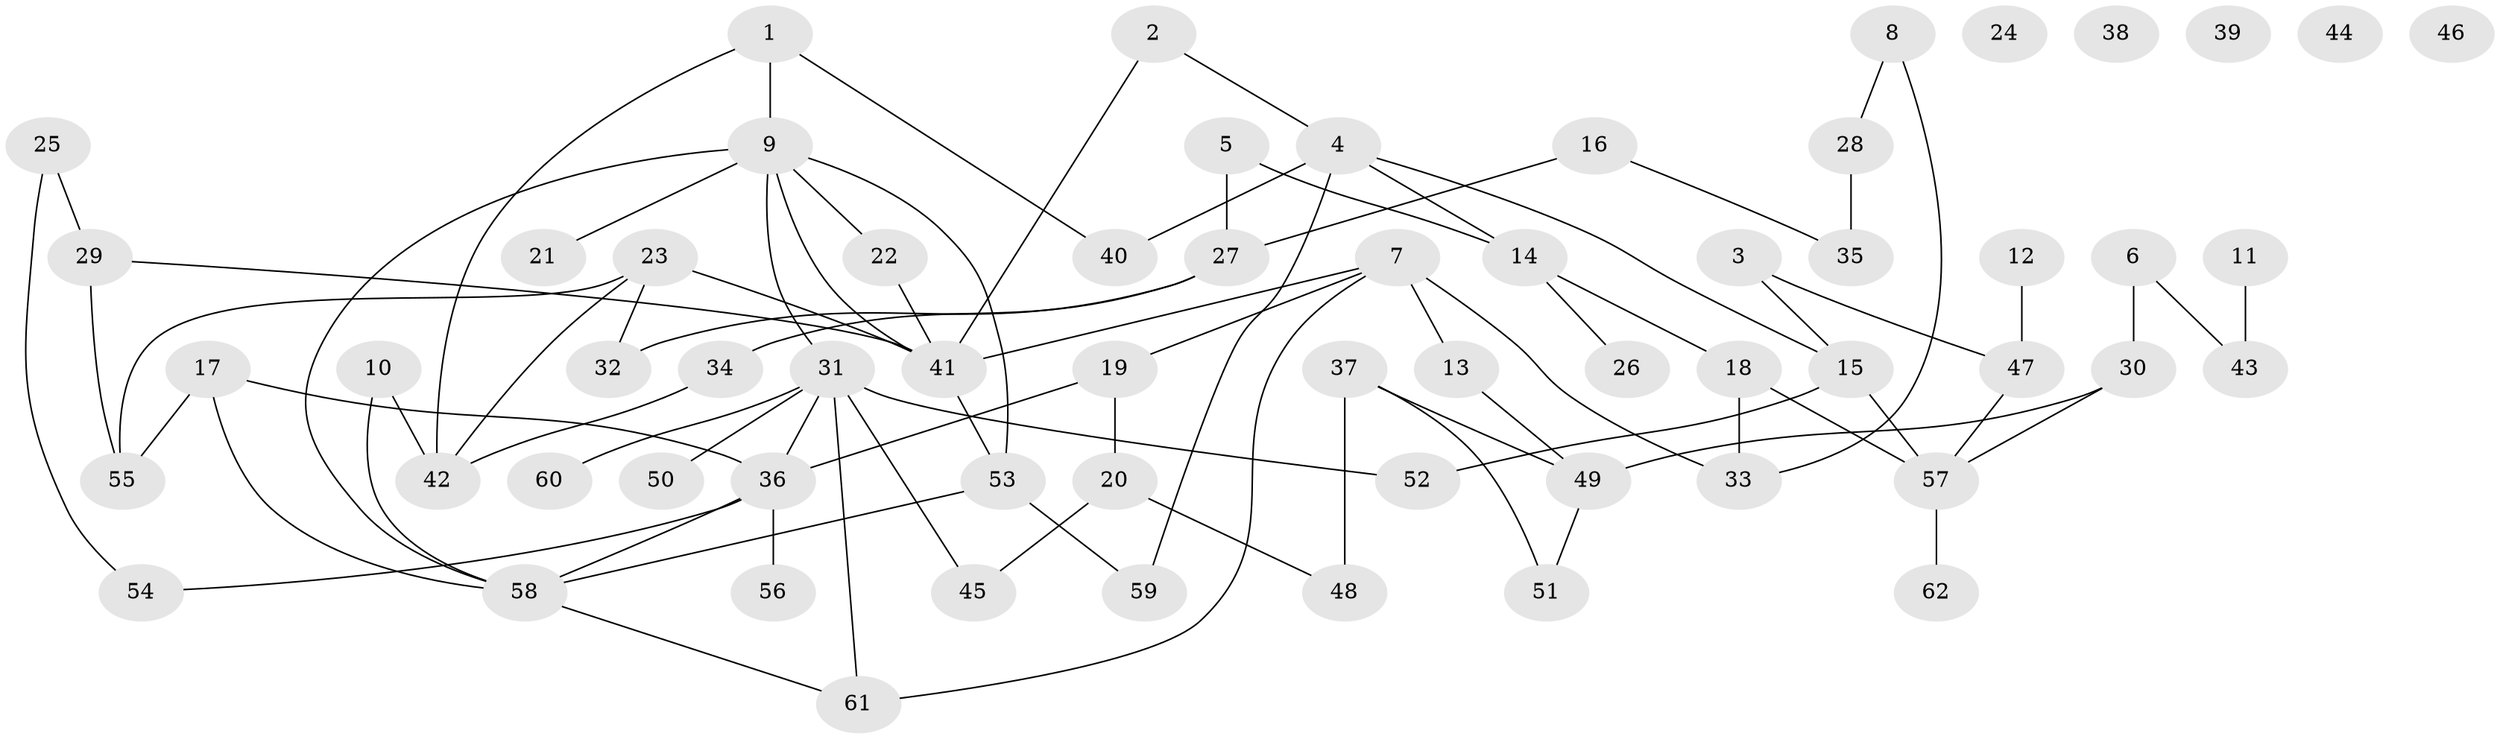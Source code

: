 // Generated by graph-tools (version 1.1) at 2025/00/03/09/25 03:00:44]
// undirected, 62 vertices, 82 edges
graph export_dot {
graph [start="1"]
  node [color=gray90,style=filled];
  1;
  2;
  3;
  4;
  5;
  6;
  7;
  8;
  9;
  10;
  11;
  12;
  13;
  14;
  15;
  16;
  17;
  18;
  19;
  20;
  21;
  22;
  23;
  24;
  25;
  26;
  27;
  28;
  29;
  30;
  31;
  32;
  33;
  34;
  35;
  36;
  37;
  38;
  39;
  40;
  41;
  42;
  43;
  44;
  45;
  46;
  47;
  48;
  49;
  50;
  51;
  52;
  53;
  54;
  55;
  56;
  57;
  58;
  59;
  60;
  61;
  62;
  1 -- 9;
  1 -- 40;
  1 -- 42;
  2 -- 4;
  2 -- 41;
  3 -- 15;
  3 -- 47;
  4 -- 14;
  4 -- 15;
  4 -- 40;
  4 -- 59;
  5 -- 14;
  5 -- 27;
  6 -- 30;
  6 -- 43;
  7 -- 13;
  7 -- 19;
  7 -- 33;
  7 -- 41;
  7 -- 61;
  8 -- 28;
  8 -- 33;
  9 -- 21;
  9 -- 22;
  9 -- 31;
  9 -- 41;
  9 -- 53;
  9 -- 58;
  10 -- 42;
  10 -- 58;
  11 -- 43;
  12 -- 47;
  13 -- 49;
  14 -- 18;
  14 -- 26;
  15 -- 52;
  15 -- 57;
  16 -- 27;
  16 -- 35;
  17 -- 36;
  17 -- 55;
  17 -- 58;
  18 -- 33;
  18 -- 57;
  19 -- 20;
  19 -- 36;
  20 -- 45;
  20 -- 48;
  22 -- 41;
  23 -- 32;
  23 -- 41;
  23 -- 42;
  23 -- 55;
  25 -- 29;
  25 -- 54;
  27 -- 32;
  27 -- 34;
  28 -- 35;
  29 -- 41;
  29 -- 55;
  30 -- 49;
  30 -- 57;
  31 -- 36;
  31 -- 45;
  31 -- 50;
  31 -- 52;
  31 -- 60;
  31 -- 61;
  34 -- 42;
  36 -- 54;
  36 -- 56;
  36 -- 58;
  37 -- 48;
  37 -- 49;
  37 -- 51;
  41 -- 53;
  47 -- 57;
  49 -- 51;
  53 -- 58;
  53 -- 59;
  57 -- 62;
  58 -- 61;
}
